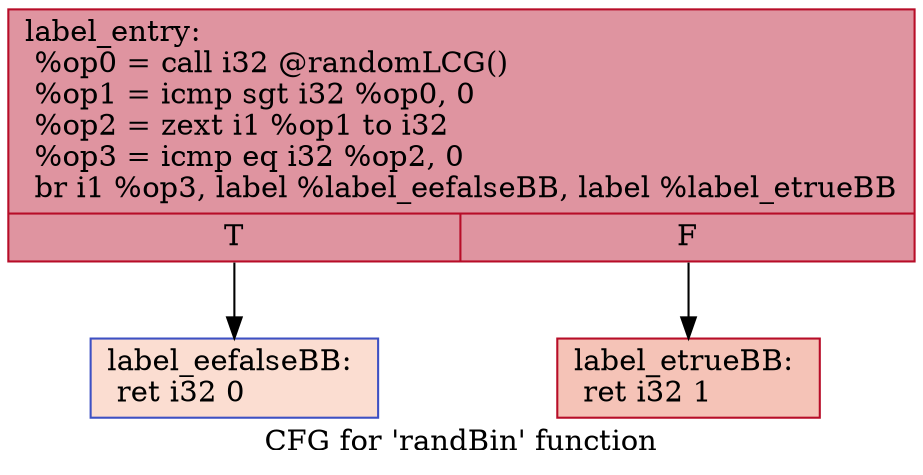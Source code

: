 digraph "CFG for 'randBin' function" {
	label="CFG for 'randBin' function";

	Node0x17b43a0 [shape=record,color="#b70d28ff", style=filled, fillcolor="#b70d2870",label="{label_entry:\l  %op0 = call i32 @randomLCG()\l  %op1 = icmp sgt i32 %op0, 0\l  %op2 = zext i1 %op1 to i32\l  %op3 = icmp eq i32 %op2, 0\l  br i1 %op3, label %label_eefalseBB, label %label_etrueBB\l|{<s0>T|<s1>F}}"];
	Node0x17b43a0:s0 -> Node0x17b47e0;
	Node0x17b43a0:s1 -> Node0x17b4860;
	Node0x17b4860 [shape=record,color="#b70d28ff", style=filled, fillcolor="#e8765c70",label="{label_etrueBB:                                    \l  ret i32 1\l}"];
	Node0x17b47e0 [shape=record,color="#3d50c3ff", style=filled, fillcolor="#f7b39670",label="{label_eefalseBB:                                  \l  ret i32 0\l}"];
}
